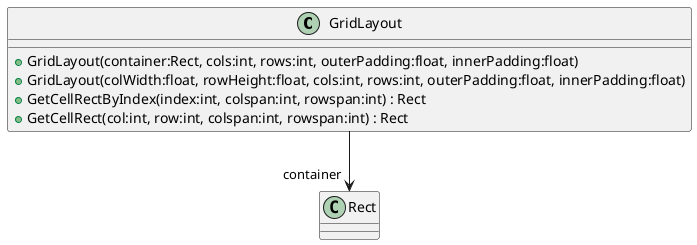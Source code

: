 @startuml
class GridLayout {
    + GridLayout(container:Rect, cols:int, rows:int, outerPadding:float, innerPadding:float)
    + GridLayout(colWidth:float, rowHeight:float, cols:int, rows:int, outerPadding:float, innerPadding:float)
    + GetCellRectByIndex(index:int, colspan:int, rowspan:int) : Rect
    + GetCellRect(col:int, row:int, colspan:int, rowspan:int) : Rect
}
GridLayout --> "container" Rect
@enduml
